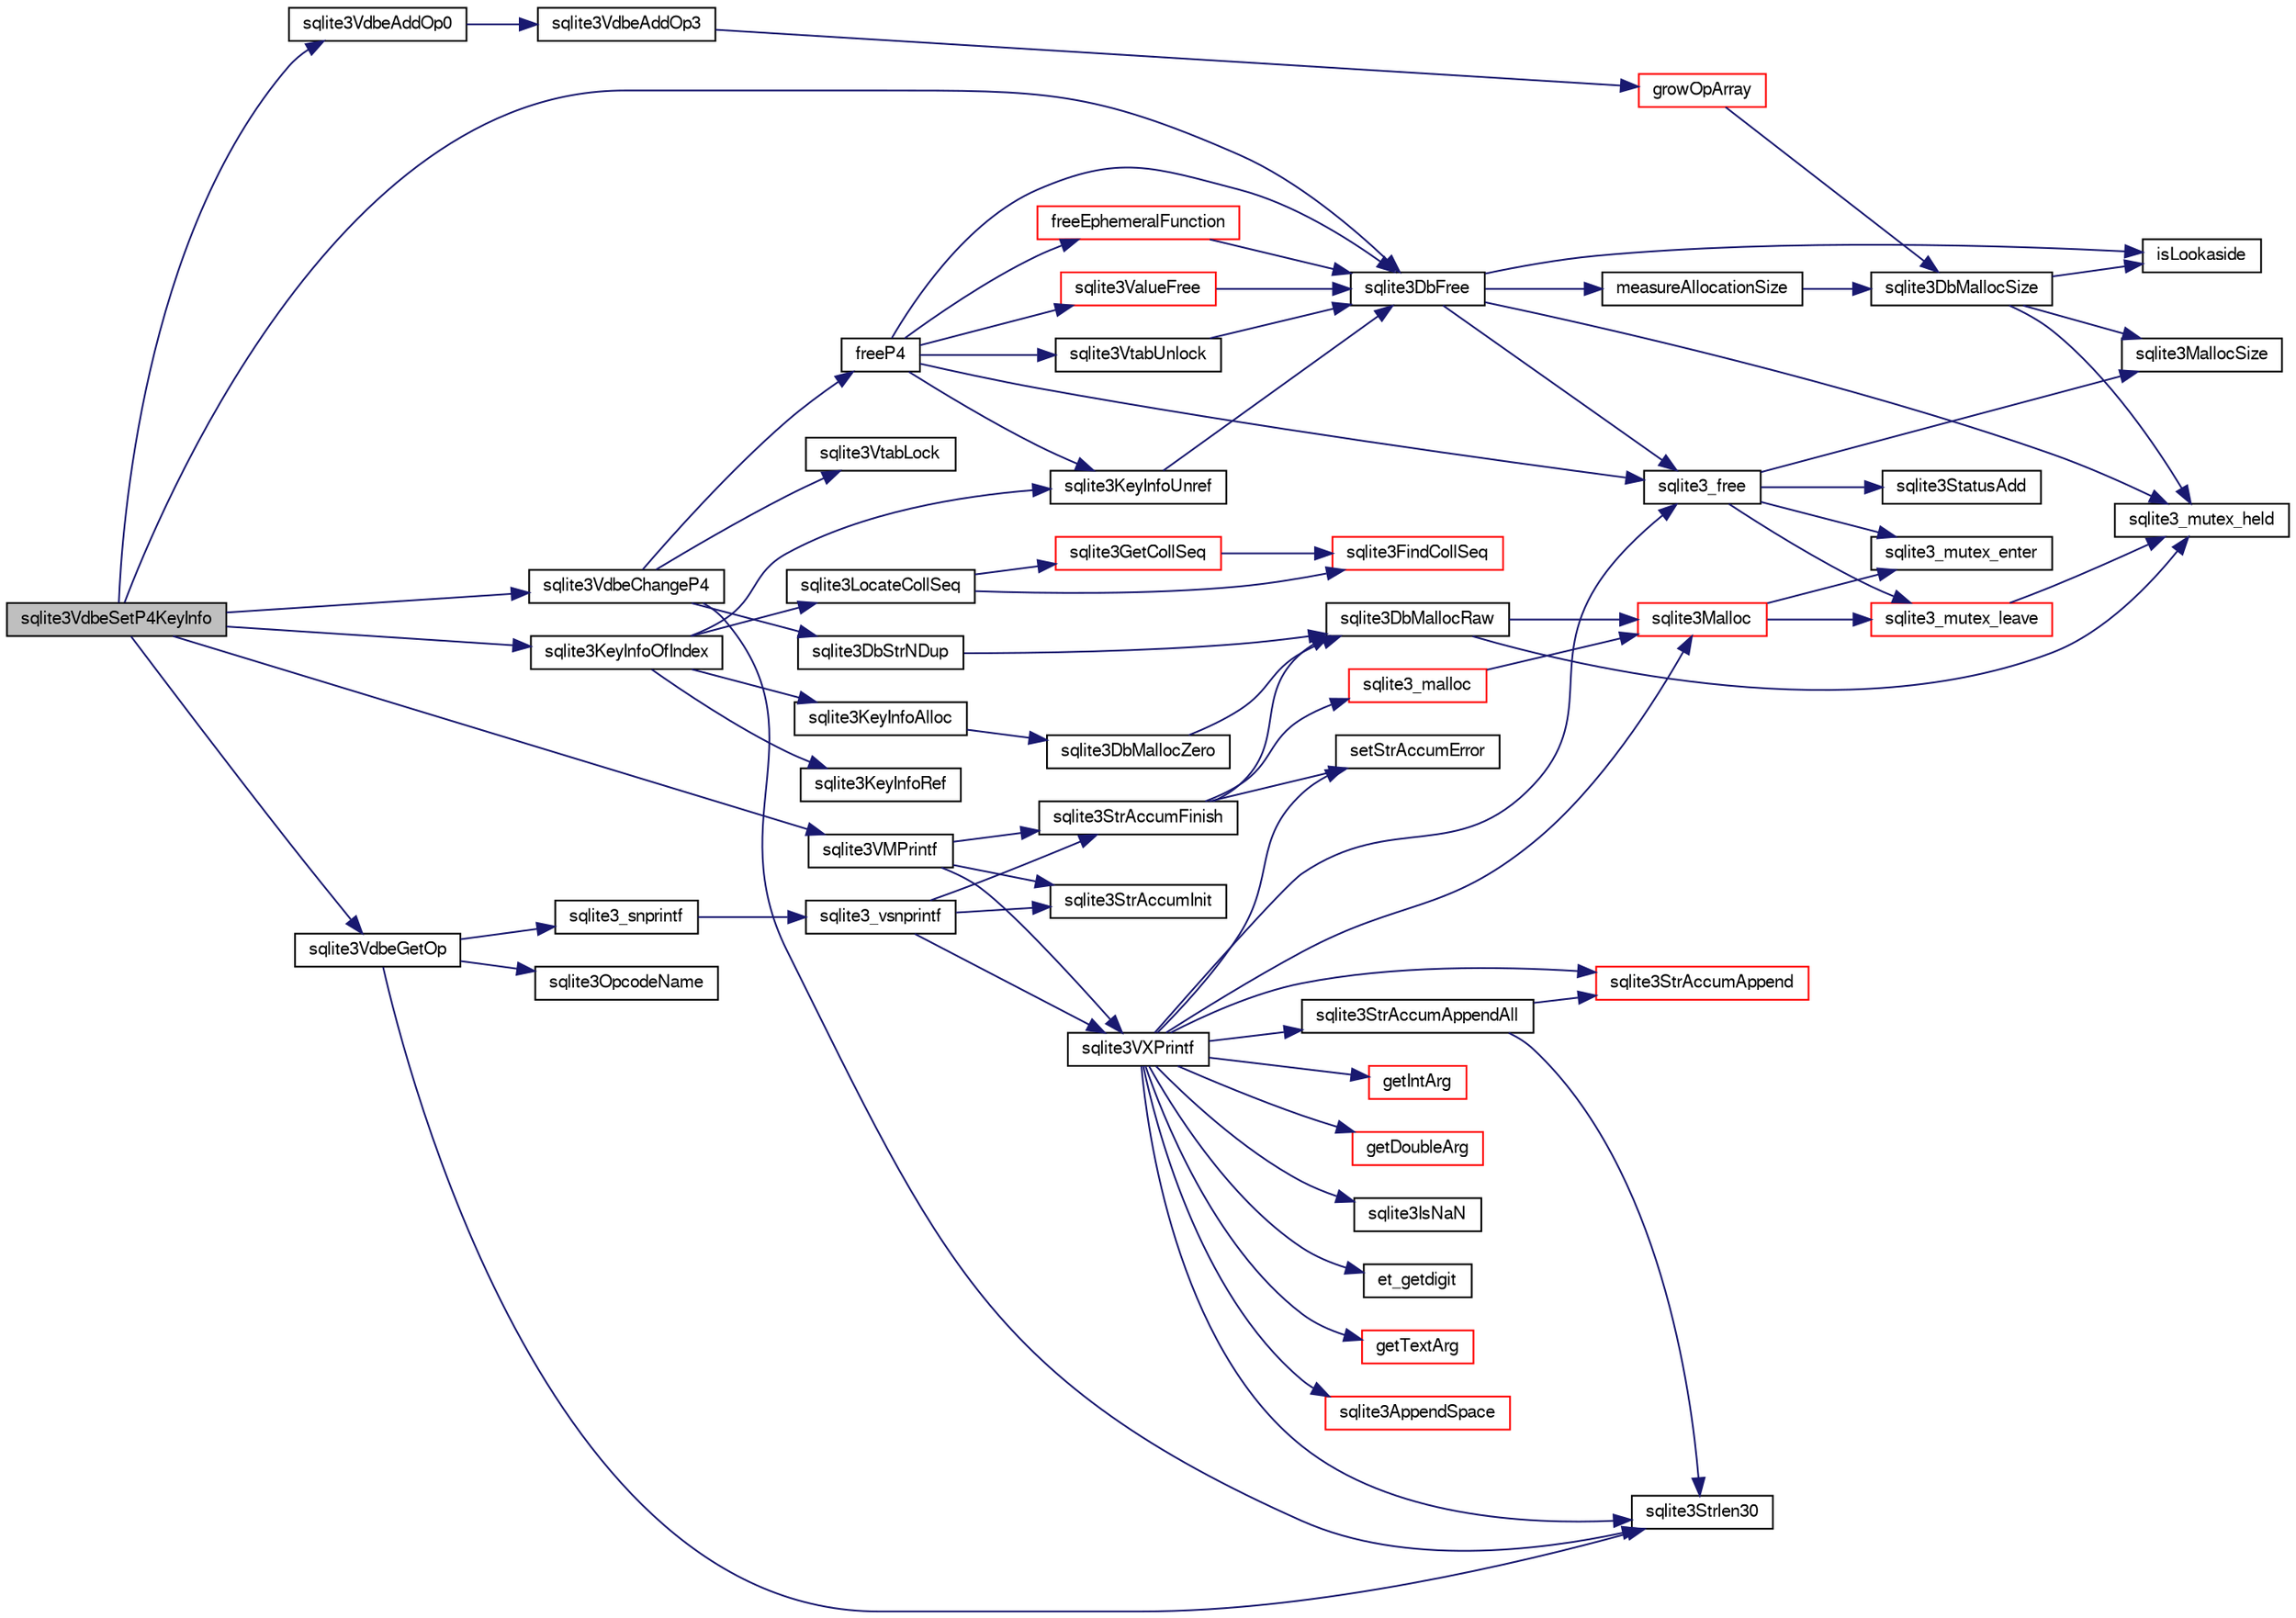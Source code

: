 digraph "sqlite3VdbeSetP4KeyInfo"
{
  edge [fontname="FreeSans",fontsize="10",labelfontname="FreeSans",labelfontsize="10"];
  node [fontname="FreeSans",fontsize="10",shape=record];
  rankdir="LR";
  Node791085 [label="sqlite3VdbeSetP4KeyInfo",height=0.2,width=0.4,color="black", fillcolor="grey75", style="filled", fontcolor="black"];
  Node791085 -> Node791086 [color="midnightblue",fontsize="10",style="solid",fontname="FreeSans"];
  Node791086 [label="sqlite3VdbeChangeP4",height=0.2,width=0.4,color="black", fillcolor="white", style="filled",URL="$sqlite3_8c.html#add0d891a062d044a0c7e6fc072702830"];
  Node791086 -> Node791087 [color="midnightblue",fontsize="10",style="solid",fontname="FreeSans"];
  Node791087 [label="freeP4",height=0.2,width=0.4,color="black", fillcolor="white", style="filled",URL="$sqlite3_8c.html#aa1ec8debef2a9be5fe36a3082fd3e0f9"];
  Node791087 -> Node791088 [color="midnightblue",fontsize="10",style="solid",fontname="FreeSans"];
  Node791088 [label="sqlite3DbFree",height=0.2,width=0.4,color="black", fillcolor="white", style="filled",URL="$sqlite3_8c.html#ac70ab821a6607b4a1b909582dc37a069"];
  Node791088 -> Node791089 [color="midnightblue",fontsize="10",style="solid",fontname="FreeSans"];
  Node791089 [label="sqlite3_mutex_held",height=0.2,width=0.4,color="black", fillcolor="white", style="filled",URL="$sqlite3_8c.html#acf77da68932b6bc163c5e68547ecc3e7"];
  Node791088 -> Node791090 [color="midnightblue",fontsize="10",style="solid",fontname="FreeSans"];
  Node791090 [label="measureAllocationSize",height=0.2,width=0.4,color="black", fillcolor="white", style="filled",URL="$sqlite3_8c.html#a45731e644a22fdb756e2b6337224217a"];
  Node791090 -> Node791091 [color="midnightblue",fontsize="10",style="solid",fontname="FreeSans"];
  Node791091 [label="sqlite3DbMallocSize",height=0.2,width=0.4,color="black", fillcolor="white", style="filled",URL="$sqlite3_8c.html#aa397e5a8a03495203a0767abf0a71f86"];
  Node791091 -> Node791092 [color="midnightblue",fontsize="10",style="solid",fontname="FreeSans"];
  Node791092 [label="sqlite3MallocSize",height=0.2,width=0.4,color="black", fillcolor="white", style="filled",URL="$sqlite3_8c.html#acf5d2a5f35270bafb050bd2def576955"];
  Node791091 -> Node791089 [color="midnightblue",fontsize="10",style="solid",fontname="FreeSans"];
  Node791091 -> Node791093 [color="midnightblue",fontsize="10",style="solid",fontname="FreeSans"];
  Node791093 [label="isLookaside",height=0.2,width=0.4,color="black", fillcolor="white", style="filled",URL="$sqlite3_8c.html#a770fa05ff9717b75e16f4d968a77b897"];
  Node791088 -> Node791093 [color="midnightblue",fontsize="10",style="solid",fontname="FreeSans"];
  Node791088 -> Node791094 [color="midnightblue",fontsize="10",style="solid",fontname="FreeSans"];
  Node791094 [label="sqlite3_free",height=0.2,width=0.4,color="black", fillcolor="white", style="filled",URL="$sqlite3_8c.html#a6552349e36a8a691af5487999ab09519"];
  Node791094 -> Node791095 [color="midnightblue",fontsize="10",style="solid",fontname="FreeSans"];
  Node791095 [label="sqlite3_mutex_enter",height=0.2,width=0.4,color="black", fillcolor="white", style="filled",URL="$sqlite3_8c.html#a1c12cde690bd89f104de5cbad12a6bf5"];
  Node791094 -> Node791096 [color="midnightblue",fontsize="10",style="solid",fontname="FreeSans"];
  Node791096 [label="sqlite3StatusAdd",height=0.2,width=0.4,color="black", fillcolor="white", style="filled",URL="$sqlite3_8c.html#afa029f93586aeab4cc85360905dae9cd"];
  Node791094 -> Node791092 [color="midnightblue",fontsize="10",style="solid",fontname="FreeSans"];
  Node791094 -> Node791097 [color="midnightblue",fontsize="10",style="solid",fontname="FreeSans"];
  Node791097 [label="sqlite3_mutex_leave",height=0.2,width=0.4,color="red", fillcolor="white", style="filled",URL="$sqlite3_8c.html#a5838d235601dbd3c1fa993555c6bcc93"];
  Node791097 -> Node791089 [color="midnightblue",fontsize="10",style="solid",fontname="FreeSans"];
  Node791087 -> Node791099 [color="midnightblue",fontsize="10",style="solid",fontname="FreeSans"];
  Node791099 [label="sqlite3KeyInfoUnref",height=0.2,width=0.4,color="black", fillcolor="white", style="filled",URL="$sqlite3_8c.html#ac94cc1874ab0865db1dbbefd3886ba4a"];
  Node791099 -> Node791088 [color="midnightblue",fontsize="10",style="solid",fontname="FreeSans"];
  Node791087 -> Node791094 [color="midnightblue",fontsize="10",style="solid",fontname="FreeSans"];
  Node791087 -> Node791100 [color="midnightblue",fontsize="10",style="solid",fontname="FreeSans"];
  Node791100 [label="freeEphemeralFunction",height=0.2,width=0.4,color="red", fillcolor="white", style="filled",URL="$sqlite3_8c.html#ace0a45aad803937290f5495906773bc4"];
  Node791100 -> Node791088 [color="midnightblue",fontsize="10",style="solid",fontname="FreeSans"];
  Node791087 -> Node791102 [color="midnightblue",fontsize="10",style="solid",fontname="FreeSans"];
  Node791102 [label="sqlite3ValueFree",height=0.2,width=0.4,color="red", fillcolor="white", style="filled",URL="$sqlite3_8c.html#afeed84c3f344a833d15c7209265dc520"];
  Node791102 -> Node791088 [color="midnightblue",fontsize="10",style="solid",fontname="FreeSans"];
  Node791087 -> Node791108 [color="midnightblue",fontsize="10",style="solid",fontname="FreeSans"];
  Node791108 [label="sqlite3VtabUnlock",height=0.2,width=0.4,color="black", fillcolor="white", style="filled",URL="$sqlite3_8c.html#a8b3341682c7724d767ebc8288b9063b4"];
  Node791108 -> Node791088 [color="midnightblue",fontsize="10",style="solid",fontname="FreeSans"];
  Node791086 -> Node791109 [color="midnightblue",fontsize="10",style="solid",fontname="FreeSans"];
  Node791109 [label="sqlite3VtabLock",height=0.2,width=0.4,color="black", fillcolor="white", style="filled",URL="$sqlite3_8c.html#aa2b6bcc2ba2b313da4b72e6b0d83dea6"];
  Node791086 -> Node791110 [color="midnightblue",fontsize="10",style="solid",fontname="FreeSans"];
  Node791110 [label="sqlite3Strlen30",height=0.2,width=0.4,color="black", fillcolor="white", style="filled",URL="$sqlite3_8c.html#a3dcd80ba41f1a308193dee74857b62a7"];
  Node791086 -> Node791111 [color="midnightblue",fontsize="10",style="solid",fontname="FreeSans"];
  Node791111 [label="sqlite3DbStrNDup",height=0.2,width=0.4,color="black", fillcolor="white", style="filled",URL="$sqlite3_8c.html#a48e8c757f70cba60fe83ce00ad8de713"];
  Node791111 -> Node791112 [color="midnightblue",fontsize="10",style="solid",fontname="FreeSans"];
  Node791112 [label="sqlite3DbMallocRaw",height=0.2,width=0.4,color="black", fillcolor="white", style="filled",URL="$sqlite3_8c.html#abbe8be0cf7175e11ddc3e2218fad924e"];
  Node791112 -> Node791089 [color="midnightblue",fontsize="10",style="solid",fontname="FreeSans"];
  Node791112 -> Node791113 [color="midnightblue",fontsize="10",style="solid",fontname="FreeSans"];
  Node791113 [label="sqlite3Malloc",height=0.2,width=0.4,color="red", fillcolor="white", style="filled",URL="$sqlite3_8c.html#a361a2eaa846b1885f123abe46f5d8b2b"];
  Node791113 -> Node791095 [color="midnightblue",fontsize="10",style="solid",fontname="FreeSans"];
  Node791113 -> Node791097 [color="midnightblue",fontsize="10",style="solid",fontname="FreeSans"];
  Node791085 -> Node791118 [color="midnightblue",fontsize="10",style="solid",fontname="FreeSans"];
  Node791118 [label="sqlite3KeyInfoOfIndex",height=0.2,width=0.4,color="black", fillcolor="white", style="filled",URL="$sqlite3_8c.html#a7b4298fb8e674075dbe680baae5f451b"];
  Node791118 -> Node791099 [color="midnightblue",fontsize="10",style="solid",fontname="FreeSans"];
  Node791118 -> Node791119 [color="midnightblue",fontsize="10",style="solid",fontname="FreeSans"];
  Node791119 [label="sqlite3KeyInfoAlloc",height=0.2,width=0.4,color="black", fillcolor="white", style="filled",URL="$sqlite3_8c.html#aeb7a31938dad201125fdb79ab98259ba"];
  Node791119 -> Node791120 [color="midnightblue",fontsize="10",style="solid",fontname="FreeSans"];
  Node791120 [label="sqlite3DbMallocZero",height=0.2,width=0.4,color="black", fillcolor="white", style="filled",URL="$sqlite3_8c.html#a49cfebac9d6067a03442c92af73f33e4"];
  Node791120 -> Node791112 [color="midnightblue",fontsize="10",style="solid",fontname="FreeSans"];
  Node791118 -> Node791121 [color="midnightblue",fontsize="10",style="solid",fontname="FreeSans"];
  Node791121 [label="sqlite3LocateCollSeq",height=0.2,width=0.4,color="black", fillcolor="white", style="filled",URL="$sqlite3_8c.html#a7dda1703fcf97a8e9a556697976c90af"];
  Node791121 -> Node791122 [color="midnightblue",fontsize="10",style="solid",fontname="FreeSans"];
  Node791122 [label="sqlite3FindCollSeq",height=0.2,width=0.4,color="red", fillcolor="white", style="filled",URL="$sqlite3_8c.html#ac4f91d39f24a6435de12698fdb16bc14"];
  Node791121 -> Node791389 [color="midnightblue",fontsize="10",style="solid",fontname="FreeSans"];
  Node791389 [label="sqlite3GetCollSeq",height=0.2,width=0.4,color="red", fillcolor="white", style="filled",URL="$sqlite3_8c.html#a4ed2e10e20f9616894d068c6c73c3134"];
  Node791389 -> Node791122 [color="midnightblue",fontsize="10",style="solid",fontname="FreeSans"];
  Node791118 -> Node791396 [color="midnightblue",fontsize="10",style="solid",fontname="FreeSans"];
  Node791396 [label="sqlite3KeyInfoRef",height=0.2,width=0.4,color="black", fillcolor="white", style="filled",URL="$sqlite3_8c.html#a9e5927c098215a56d3c29d4fab6f78cc"];
  Node791085 -> Node791088 [color="midnightblue",fontsize="10",style="solid",fontname="FreeSans"];
  Node791085 -> Node791371 [color="midnightblue",fontsize="10",style="solid",fontname="FreeSans"];
  Node791371 [label="sqlite3VMPrintf",height=0.2,width=0.4,color="black", fillcolor="white", style="filled",URL="$sqlite3_8c.html#a05535d0982ef06fbc2ee8195ebbae689"];
  Node791371 -> Node791136 [color="midnightblue",fontsize="10",style="solid",fontname="FreeSans"];
  Node791136 [label="sqlite3StrAccumInit",height=0.2,width=0.4,color="black", fillcolor="white", style="filled",URL="$sqlite3_8c.html#aabf95e113b9d54d519cd15a56215f560"];
  Node791371 -> Node791137 [color="midnightblue",fontsize="10",style="solid",fontname="FreeSans"];
  Node791137 [label="sqlite3VXPrintf",height=0.2,width=0.4,color="black", fillcolor="white", style="filled",URL="$sqlite3_8c.html#a63c25806c9bd4a2b76f9a0eb232c6bde"];
  Node791137 -> Node791138 [color="midnightblue",fontsize="10",style="solid",fontname="FreeSans"];
  Node791138 [label="sqlite3StrAccumAppend",height=0.2,width=0.4,color="red", fillcolor="white", style="filled",URL="$sqlite3_8c.html#a56664fa33def33c5a5245b623441d5e0"];
  Node791137 -> Node791382 [color="midnightblue",fontsize="10",style="solid",fontname="FreeSans"];
  Node791382 [label="getIntArg",height=0.2,width=0.4,color="red", fillcolor="white", style="filled",URL="$sqlite3_8c.html#abff258963dbd9205fb299851a64c67be"];
  Node791137 -> Node791113 [color="midnightblue",fontsize="10",style="solid",fontname="FreeSans"];
  Node791137 -> Node791141 [color="midnightblue",fontsize="10",style="solid",fontname="FreeSans"];
  Node791141 [label="setStrAccumError",height=0.2,width=0.4,color="black", fillcolor="white", style="filled",URL="$sqlite3_8c.html#a3dc479a1fc8ba1ab8edfe51f8a0b102c"];
  Node791137 -> Node791383 [color="midnightblue",fontsize="10",style="solid",fontname="FreeSans"];
  Node791383 [label="getDoubleArg",height=0.2,width=0.4,color="red", fillcolor="white", style="filled",URL="$sqlite3_8c.html#a1cf25120072c85bd261983b24c12c3d9"];
  Node791137 -> Node791277 [color="midnightblue",fontsize="10",style="solid",fontname="FreeSans"];
  Node791277 [label="sqlite3IsNaN",height=0.2,width=0.4,color="black", fillcolor="white", style="filled",URL="$sqlite3_8c.html#aed4d78203877c3486765ccbc7feebb50"];
  Node791137 -> Node791110 [color="midnightblue",fontsize="10",style="solid",fontname="FreeSans"];
  Node791137 -> Node791384 [color="midnightblue",fontsize="10",style="solid",fontname="FreeSans"];
  Node791384 [label="et_getdigit",height=0.2,width=0.4,color="black", fillcolor="white", style="filled",URL="$sqlite3_8c.html#a40c5a308749ad07cc2397a53e081bff0"];
  Node791137 -> Node791385 [color="midnightblue",fontsize="10",style="solid",fontname="FreeSans"];
  Node791385 [label="getTextArg",height=0.2,width=0.4,color="red", fillcolor="white", style="filled",URL="$sqlite3_8c.html#afbb41850423ef20071cefaab0431e04d"];
  Node791137 -> Node791386 [color="midnightblue",fontsize="10",style="solid",fontname="FreeSans"];
  Node791386 [label="sqlite3StrAccumAppendAll",height=0.2,width=0.4,color="black", fillcolor="white", style="filled",URL="$sqlite3_8c.html#acaf8f3e4f99a3c3a4a77e9c987547289"];
  Node791386 -> Node791138 [color="midnightblue",fontsize="10",style="solid",fontname="FreeSans"];
  Node791386 -> Node791110 [color="midnightblue",fontsize="10",style="solid",fontname="FreeSans"];
  Node791137 -> Node791387 [color="midnightblue",fontsize="10",style="solid",fontname="FreeSans"];
  Node791387 [label="sqlite3AppendSpace",height=0.2,width=0.4,color="red", fillcolor="white", style="filled",URL="$sqlite3_8c.html#aefd38a5afc0020d4a93855c3ee7c63a8"];
  Node791137 -> Node791094 [color="midnightblue",fontsize="10",style="solid",fontname="FreeSans"];
  Node791371 -> Node791220 [color="midnightblue",fontsize="10",style="solid",fontname="FreeSans"];
  Node791220 [label="sqlite3StrAccumFinish",height=0.2,width=0.4,color="black", fillcolor="white", style="filled",URL="$sqlite3_8c.html#adb7f26b10ac1b847db6f000ef4c2e2ba"];
  Node791220 -> Node791112 [color="midnightblue",fontsize="10",style="solid",fontname="FreeSans"];
  Node791220 -> Node791200 [color="midnightblue",fontsize="10",style="solid",fontname="FreeSans"];
  Node791200 [label="sqlite3_malloc",height=0.2,width=0.4,color="red", fillcolor="white", style="filled",URL="$sqlite3_8c.html#ac79dba55fc32b6a840cf5a9769bce7cd"];
  Node791200 -> Node791113 [color="midnightblue",fontsize="10",style="solid",fontname="FreeSans"];
  Node791220 -> Node791141 [color="midnightblue",fontsize="10",style="solid",fontname="FreeSans"];
  Node791085 -> Node791397 [color="midnightblue",fontsize="10",style="solid",fontname="FreeSans"];
  Node791397 [label="sqlite3VdbeAddOp0",height=0.2,width=0.4,color="black", fillcolor="white", style="filled",URL="$sqlite3_8c.html#a0aefd237fc1d629f3a3d3d454ced408a"];
  Node791397 -> Node791398 [color="midnightblue",fontsize="10",style="solid",fontname="FreeSans"];
  Node791398 [label="sqlite3VdbeAddOp3",height=0.2,width=0.4,color="black", fillcolor="white", style="filled",URL="$sqlite3_8c.html#a29b4560b019211a73e1478cec7468345"];
  Node791398 -> Node791399 [color="midnightblue",fontsize="10",style="solid",fontname="FreeSans"];
  Node791399 [label="growOpArray",height=0.2,width=0.4,color="red", fillcolor="white", style="filled",URL="$sqlite3_8c.html#adb00b9ead01ffe0d757d5a6d0853ada5"];
  Node791399 -> Node791091 [color="midnightblue",fontsize="10",style="solid",fontname="FreeSans"];
  Node791085 -> Node791400 [color="midnightblue",fontsize="10",style="solid",fontname="FreeSans"];
  Node791400 [label="sqlite3VdbeGetOp",height=0.2,width=0.4,color="black", fillcolor="white", style="filled",URL="$sqlite3_8c.html#a5ab7282d63d42e66c8d7cb7a9d0c6f74"];
  Node791400 -> Node791401 [color="midnightblue",fontsize="10",style="solid",fontname="FreeSans"];
  Node791401 [label="sqlite3OpcodeName",height=0.2,width=0.4,color="black", fillcolor="white", style="filled",URL="$sqlite3_8c.html#a19b314c1960c7fb6ef2038ed53a87aae"];
  Node791400 -> Node791110 [color="midnightblue",fontsize="10",style="solid",fontname="FreeSans"];
  Node791400 -> Node791218 [color="midnightblue",fontsize="10",style="solid",fontname="FreeSans"];
  Node791218 [label="sqlite3_snprintf",height=0.2,width=0.4,color="black", fillcolor="white", style="filled",URL="$sqlite3_8c.html#aa2695a752e971577f5784122f2013c40"];
  Node791218 -> Node791219 [color="midnightblue",fontsize="10",style="solid",fontname="FreeSans"];
  Node791219 [label="sqlite3_vsnprintf",height=0.2,width=0.4,color="black", fillcolor="white", style="filled",URL="$sqlite3_8c.html#a0862c03aea71d62847e452aa655add42"];
  Node791219 -> Node791136 [color="midnightblue",fontsize="10",style="solid",fontname="FreeSans"];
  Node791219 -> Node791137 [color="midnightblue",fontsize="10",style="solid",fontname="FreeSans"];
  Node791219 -> Node791220 [color="midnightblue",fontsize="10",style="solid",fontname="FreeSans"];
}
